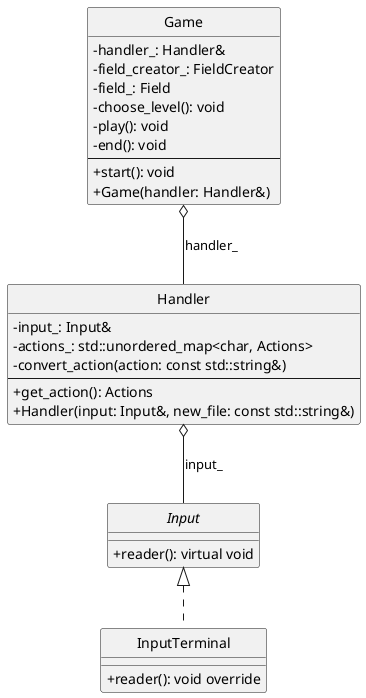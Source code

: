 @startuml diagram_lb4

hide circle
skinparam classAttributeIconSize 0

abstract class Input {
    + reader(): virtual void
}

class InputTerminal {
    + reader(): void override
}

class Handler {
    - input_: Input&
    - actions_: std::unordered_map<char, Actions> 
    - convert_action(action: const std::string&)
    --
    + get_action(): Actions
    + Handler(input: Input&, new_file: const std::string&)
}

class Game {
    - handler_: Handler&
    - field_creator_: FieldCreator
    - field_: Field
    - choose_level(): void
    - play(): void
    - end(): void
    --
    + start(): void
    + Game(handler: Handler&)
}

Input <|.. InputTerminal
Handler o-- Input : input_
Game o-- Handler : handler_

@enduml